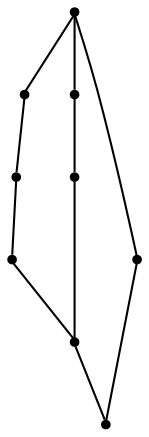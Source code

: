 graph {
  node [shape=point,comment="{\"directed\":false,\"doi\":\"10.1007/978-3-319-03841-4_36\",\"figure\":\"2 (2)\"}"]

  v0 [pos="1204.1796560749635,664.7758131152139"]
  v1 [pos="1427.6990830880268,741.3862621851605"]
  v2 [pos="1427.6969834908334,795.9356634527196"]
  v3 [pos="1429.4597543951243,767.784408583924"]
  v4 [pos="1286.8558128820478,805.3498422652236"]
  v5 [pos="1286.9132018720018,843.5478244695523"]
  v6 [pos="1200.1141996668796,781.2583757028889"]
  v7 [pos="1204.1796560749635,914.1093991235024"]
  v8 [pos="1201.4672946218188,822.9611123073444"]

  v7 -- v8 [id="-2",pos="1204.1796560749635,914.1093991235024 1201.4672946218188,822.9611123073444 1201.4672946218188,822.9611123073444 1201.4672946218188,822.9611123073444"]
  v8 -- v6 [id="-3",pos="1201.4672946218188,822.9611123073444 1200.1141996668796,781.2583757028889 1200.1141996668796,781.2583757028889 1200.1141996668796,781.2583757028889"]
  v6 -- v0 [id="-4",pos="1200.1141996668796,781.2583757028889 1204.1796560749635,664.7758131152139 1204.1796560749635,664.7758131152139 1204.1796560749635,664.7758131152139"]
  v0 -- v4 [id="-7",pos="1204.1796560749635,664.7758131152139 1286.8558128820478,805.3498422652236 1286.8558128820478,805.3498422652236 1286.8558128820478,805.3498422652236"]
  v7 -- v2 [id="-8",pos="1204.1796560749635,914.1093991235024 1427.6969834908334,795.9356634527196 1427.6969834908334,795.9356634527196 1427.6969834908334,795.9356634527196"]
  v7 -- v5 [id="-10",pos="1204.1796560749635,914.1093991235024 1286.9132018720018,843.5478244695523 1286.9132018720018,843.5478244695523 1286.9132018720018,843.5478244695523"]
  v5 -- v4 [id="-16",pos="1286.9132018720018,843.5478244695523 1286.8558128820478,805.3498422652236 1286.8558128820478,805.3498422652236 1286.8558128820478,805.3498422652236"]
  v2 -- v3 [id="-19",pos="1427.6969834908334,795.9356634527196 1429.4597543951243,767.784408583924 1429.4597543951243,767.784408583924 1429.4597543951243,767.784408583924"]
  v3 -- v1 [id="-20",pos="1429.4597543951243,767.784408583924 1427.6990830880268,741.3862621851605 1427.6990830880268,741.3862621851605 1427.6990830880268,741.3862621851605"]
  v1 -- v0 [id="-21",pos="1427.6990830880268,741.3862621851605 1204.1796560749635,664.7758131152139 1204.1796560749635,664.7758131152139 1204.1796560749635,664.7758131152139"]
}